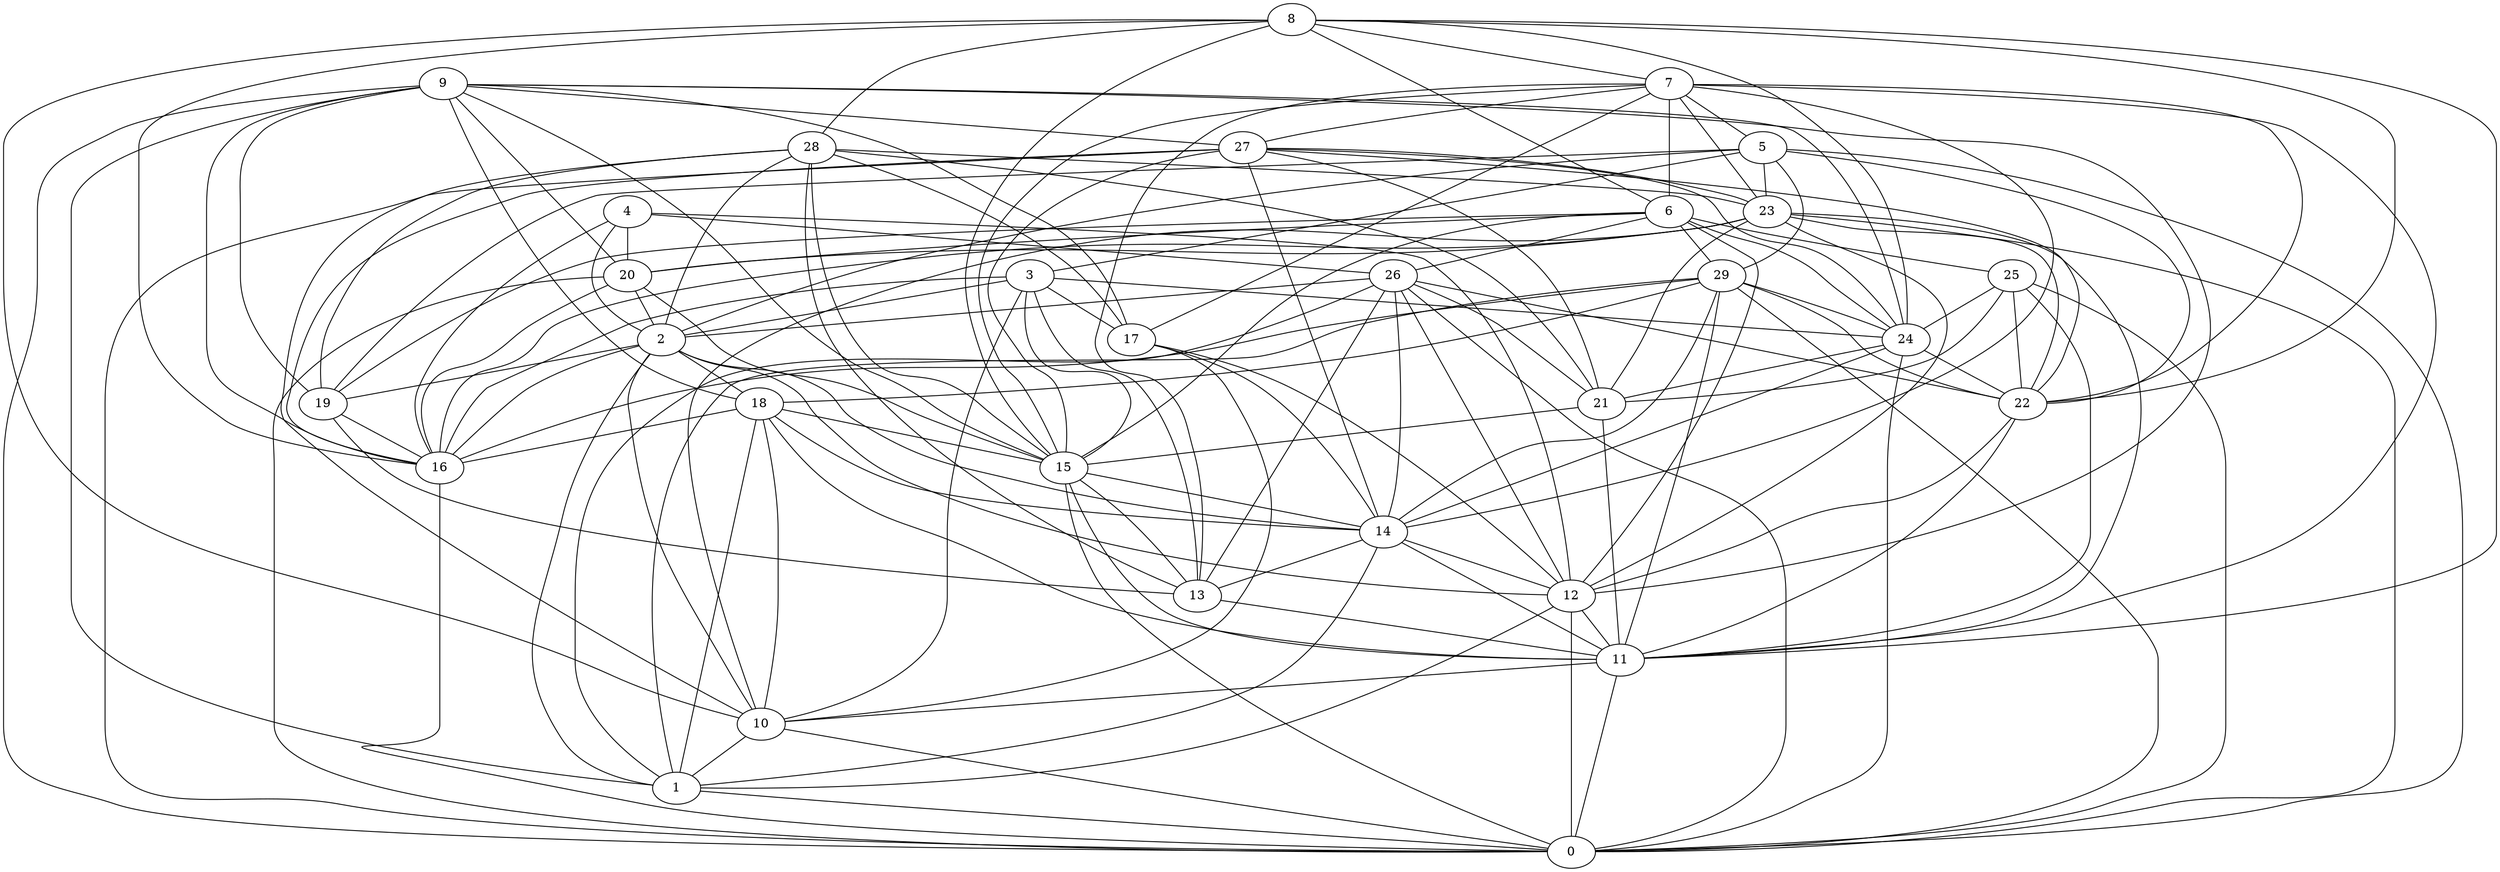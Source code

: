 digraph GG_graph {

subgraph G_graph {
edge [color = black]
"4" -> "12" [dir = none]
"4" -> "26" [dir = none]
"4" -> "16" [dir = none]
"4" -> "20" [dir = none]
"28" -> "19" [dir = none]
"28" -> "10" [dir = none]
"28" -> "21" [dir = none]
"26" -> "22" [dir = none]
"15" -> "14" [dir = none]
"29" -> "22" [dir = none]
"29" -> "0" [dir = none]
"29" -> "11" [dir = none]
"29" -> "14" [dir = none]
"29" -> "18" [dir = none]
"13" -> "11" [dir = none]
"17" -> "14" [dir = none]
"17" -> "12" [dir = none]
"22" -> "12" [dir = none]
"9" -> "1" [dir = none]
"9" -> "20" [dir = none]
"9" -> "27" [dir = none]
"9" -> "19" [dir = none]
"18" -> "14" [dir = none]
"18" -> "15" [dir = none]
"18" -> "10" [dir = none]
"18" -> "1" [dir = none]
"27" -> "16" [dir = none]
"27" -> "23" [dir = none]
"27" -> "14" [dir = none]
"7" -> "6" [dir = none]
"7" -> "23" [dir = none]
"7" -> "5" [dir = none]
"7" -> "27" [dir = none]
"12" -> "0" [dir = none]
"12" -> "11" [dir = none]
"5" -> "19" [dir = none]
"5" -> "29" [dir = none]
"5" -> "0" [dir = none]
"5" -> "3" [dir = none]
"6" -> "25" [dir = none]
"6" -> "15" [dir = none]
"3" -> "15" [dir = none]
"3" -> "13" [dir = none]
"3" -> "16" [dir = none]
"16" -> "0" [dir = none]
"20" -> "2" [dir = none]
"20" -> "15" [dir = none]
"20" -> "16" [dir = none]
"23" -> "10" [dir = none]
"23" -> "0" [dir = none]
"23" -> "21" [dir = none]
"21" -> "15" [dir = none]
"8" -> "10" [dir = none]
"8" -> "7" [dir = none]
"2" -> "10" [dir = none]
"25" -> "0" [dir = none]
"24" -> "14" [dir = none]
"24" -> "0" [dir = none]
"27" -> "15" [dir = none]
"6" -> "26" [dir = none]
"29" -> "16" [dir = none]
"10" -> "0" [dir = none]
"28" -> "23" [dir = none]
"2" -> "1" [dir = none]
"21" -> "11" [dir = none]
"7" -> "13" [dir = none]
"26" -> "0" [dir = none]
"14" -> "1" [dir = none]
"8" -> "6" [dir = none]
"17" -> "10" [dir = none]
"14" -> "12" [dir = none]
"6" -> "19" [dir = none]
"23" -> "12" [dir = none]
"8" -> "15" [dir = none]
"9" -> "12" [dir = none]
"7" -> "15" [dir = none]
"27" -> "0" [dir = none]
"3" -> "17" [dir = none]
"10" -> "1" [dir = none]
"22" -> "11" [dir = none]
"18" -> "11" [dir = none]
"8" -> "22" [dir = none]
"6" -> "12" [dir = none]
"28" -> "2" [dir = none]
"11" -> "10" [dir = none]
"2" -> "14" [dir = none]
"26" -> "1" [dir = none]
"29" -> "1" [dir = none]
"9" -> "24" [dir = none]
"8" -> "28" [dir = none]
"28" -> "17" [dir = none]
"15" -> "0" [dir = none]
"7" -> "14" [dir = none]
"8" -> "16" [dir = none]
"23" -> "22" [dir = none]
"2" -> "12" [dir = none]
"24" -> "22" [dir = none]
"20" -> "0" [dir = none]
"23" -> "16" [dir = none]
"7" -> "22" [dir = none]
"2" -> "19" [dir = none]
"9" -> "16" [dir = none]
"15" -> "11" [dir = none]
"25" -> "21" [dir = none]
"8" -> "24" [dir = none]
"28" -> "15" [dir = none]
"5" -> "22" [dir = none]
"2" -> "16" [dir = none]
"7" -> "11" [dir = none]
"19" -> "13" [dir = none]
"12" -> "1" [dir = none]
"18" -> "16" [dir = none]
"6" -> "24" [dir = none]
"11" -> "0" [dir = none]
"24" -> "21" [dir = none]
"26" -> "14" [dir = none]
"27" -> "24" [dir = none]
"15" -> "13" [dir = none]
"9" -> "17" [dir = none]
"1" -> "0" [dir = none]
"23" -> "20" [dir = none]
"9" -> "0" [dir = none]
"26" -> "21" [dir = none]
"19" -> "16" [dir = none]
"25" -> "11" [dir = none]
"26" -> "2" [dir = none]
"23" -> "11" [dir = none]
"3" -> "2" [dir = none]
"6" -> "29" [dir = none]
"5" -> "23" [dir = none]
"7" -> "17" [dir = none]
"3" -> "10" [dir = none]
"28" -> "13" [dir = none]
"14" -> "11" [dir = none]
"29" -> "24" [dir = none]
"27" -> "21" [dir = none]
"27" -> "22" [dir = none]
"6" -> "20" [dir = none]
"8" -> "11" [dir = none]
"2" -> "18" [dir = none]
"4" -> "2" [dir = none]
"9" -> "18" [dir = none]
"25" -> "22" [dir = none]
"3" -> "24" [dir = none]
"14" -> "13" [dir = none]
"26" -> "12" [dir = none]
"5" -> "2" [dir = none]
"26" -> "13" [dir = none]
"9" -> "15" [dir = none]
"25" -> "24" [dir = none]
}

}
